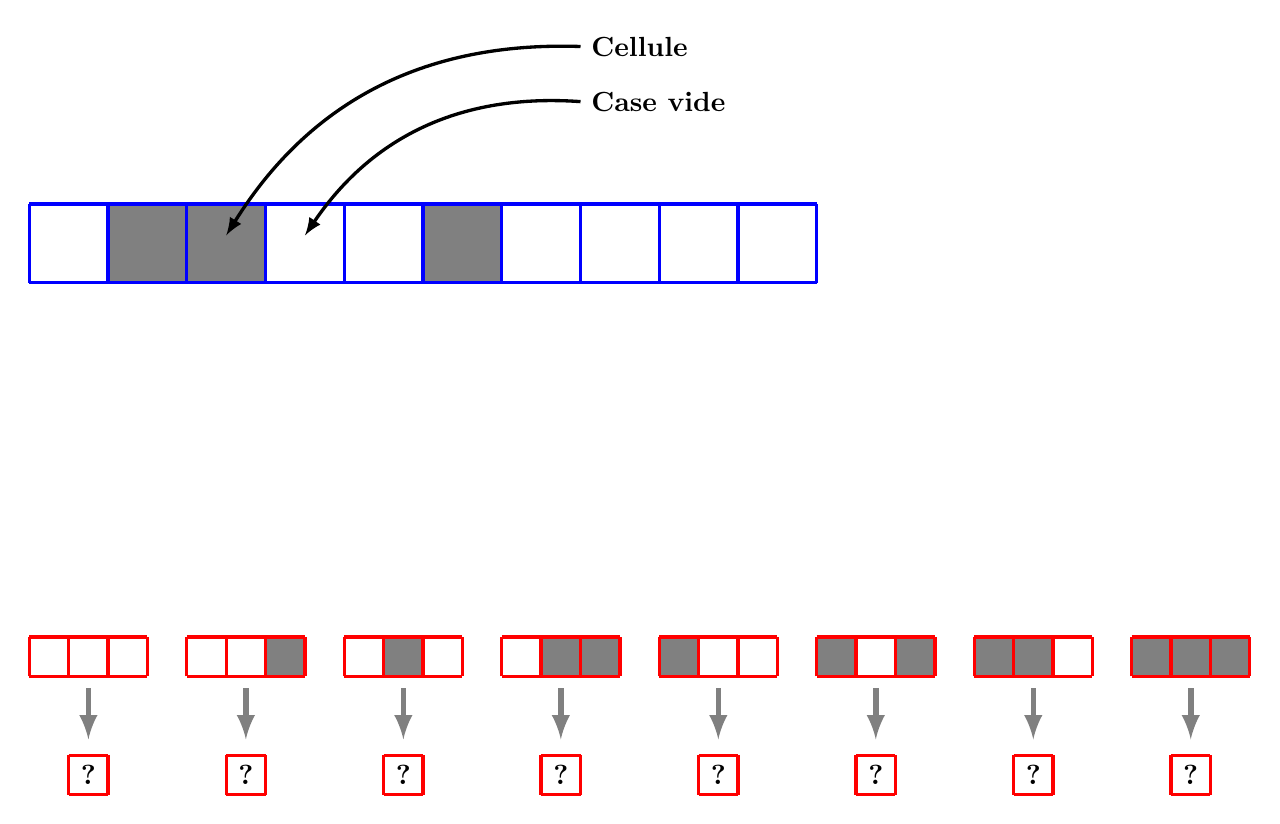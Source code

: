 \begin{tikzpicture}


% Automate

% Cellule
\fill[black!50] (1,0) rectangle ++(1,1);
\fill[black!50] (2,0) rectangle ++(1,1);
\fill[black!50] (5,0) rectangle ++(1,1);

% Grille
\draw[blue,very thick] (0,0) grid ++(10,1);

% Notes
\draw[<-,>=latex,very thick,black] (2.5,0.6) to[bend left] (7,3) node[right] {\bf Cellule};
\draw[<-,>=latex,very thick,black] (3.5,0.6) to[bend left] (7,2.3) node[right] {\bf Case vide};


% RÃÂ©gle

\begin{scope}[yshift=-5cm,scale=0.5]

% 0,0,0
\draw[red,very thick] (0,0) grid ++(3,1);

% 0,0,1
\fill[black!50] (4+2,0) rectangle ++(1,1);
\draw[red,very thick] (4,0) grid ++(3,1);

% 0,1,0
\fill[black!50] (8+1,0) rectangle ++(1,1);
\draw[red,very thick] (8,0) grid ++(3,1);

% 0,1,1
\fill[black!50] (12+1,0) rectangle ++(1,1);
\fill[black!50] (12+2,0) rectangle ++(1,1);
\draw[red,very thick] (12,0) grid ++(3,1);

% 1,0,0
\fill[black!50] (16,0) rectangle ++(1,1);
\draw[red,very thick] (16,0) grid ++(3,1);

% 1,0,1
\fill[black!50] (20,0) rectangle ++(1,1);
\fill[black!50] (20+2,0) rectangle ++(1,1);
\draw[red,very thick] (20,0) grid ++(3,1);

% 1,1,0
\fill[black!50] (24,0) rectangle ++(1,1);
\fill[black!50] (24+1,0) rectangle ++(1,1);
\draw[red,very thick] (24,0) grid ++(3,1);

% 1,1,1
\fill[black!50] (28,0) rectangle ++(1,1);
\fill[black!50] (28+1,0) rectangle ++(1,1);
\fill[black!50] (28+2,0) rectangle ++(1,1);
\draw[red,very thick] (28,0) grid ++(3,1);


%%%% Cellules suivantes

\foreach\i in {0,1,2,3,4,5,6,7} {
\draw[->,>=latex,gray,very thick,line width=2pt] (\i*4+1.5,-0.3) -- ++(0,-1.3);
\draw[red,very thick] (\i*4+1,-3) grid ++(1,1);
\node at  (\i*4+1+0.5,-2.5) {\bf ?};
}



\end{scope}




\end{tikzpicture}